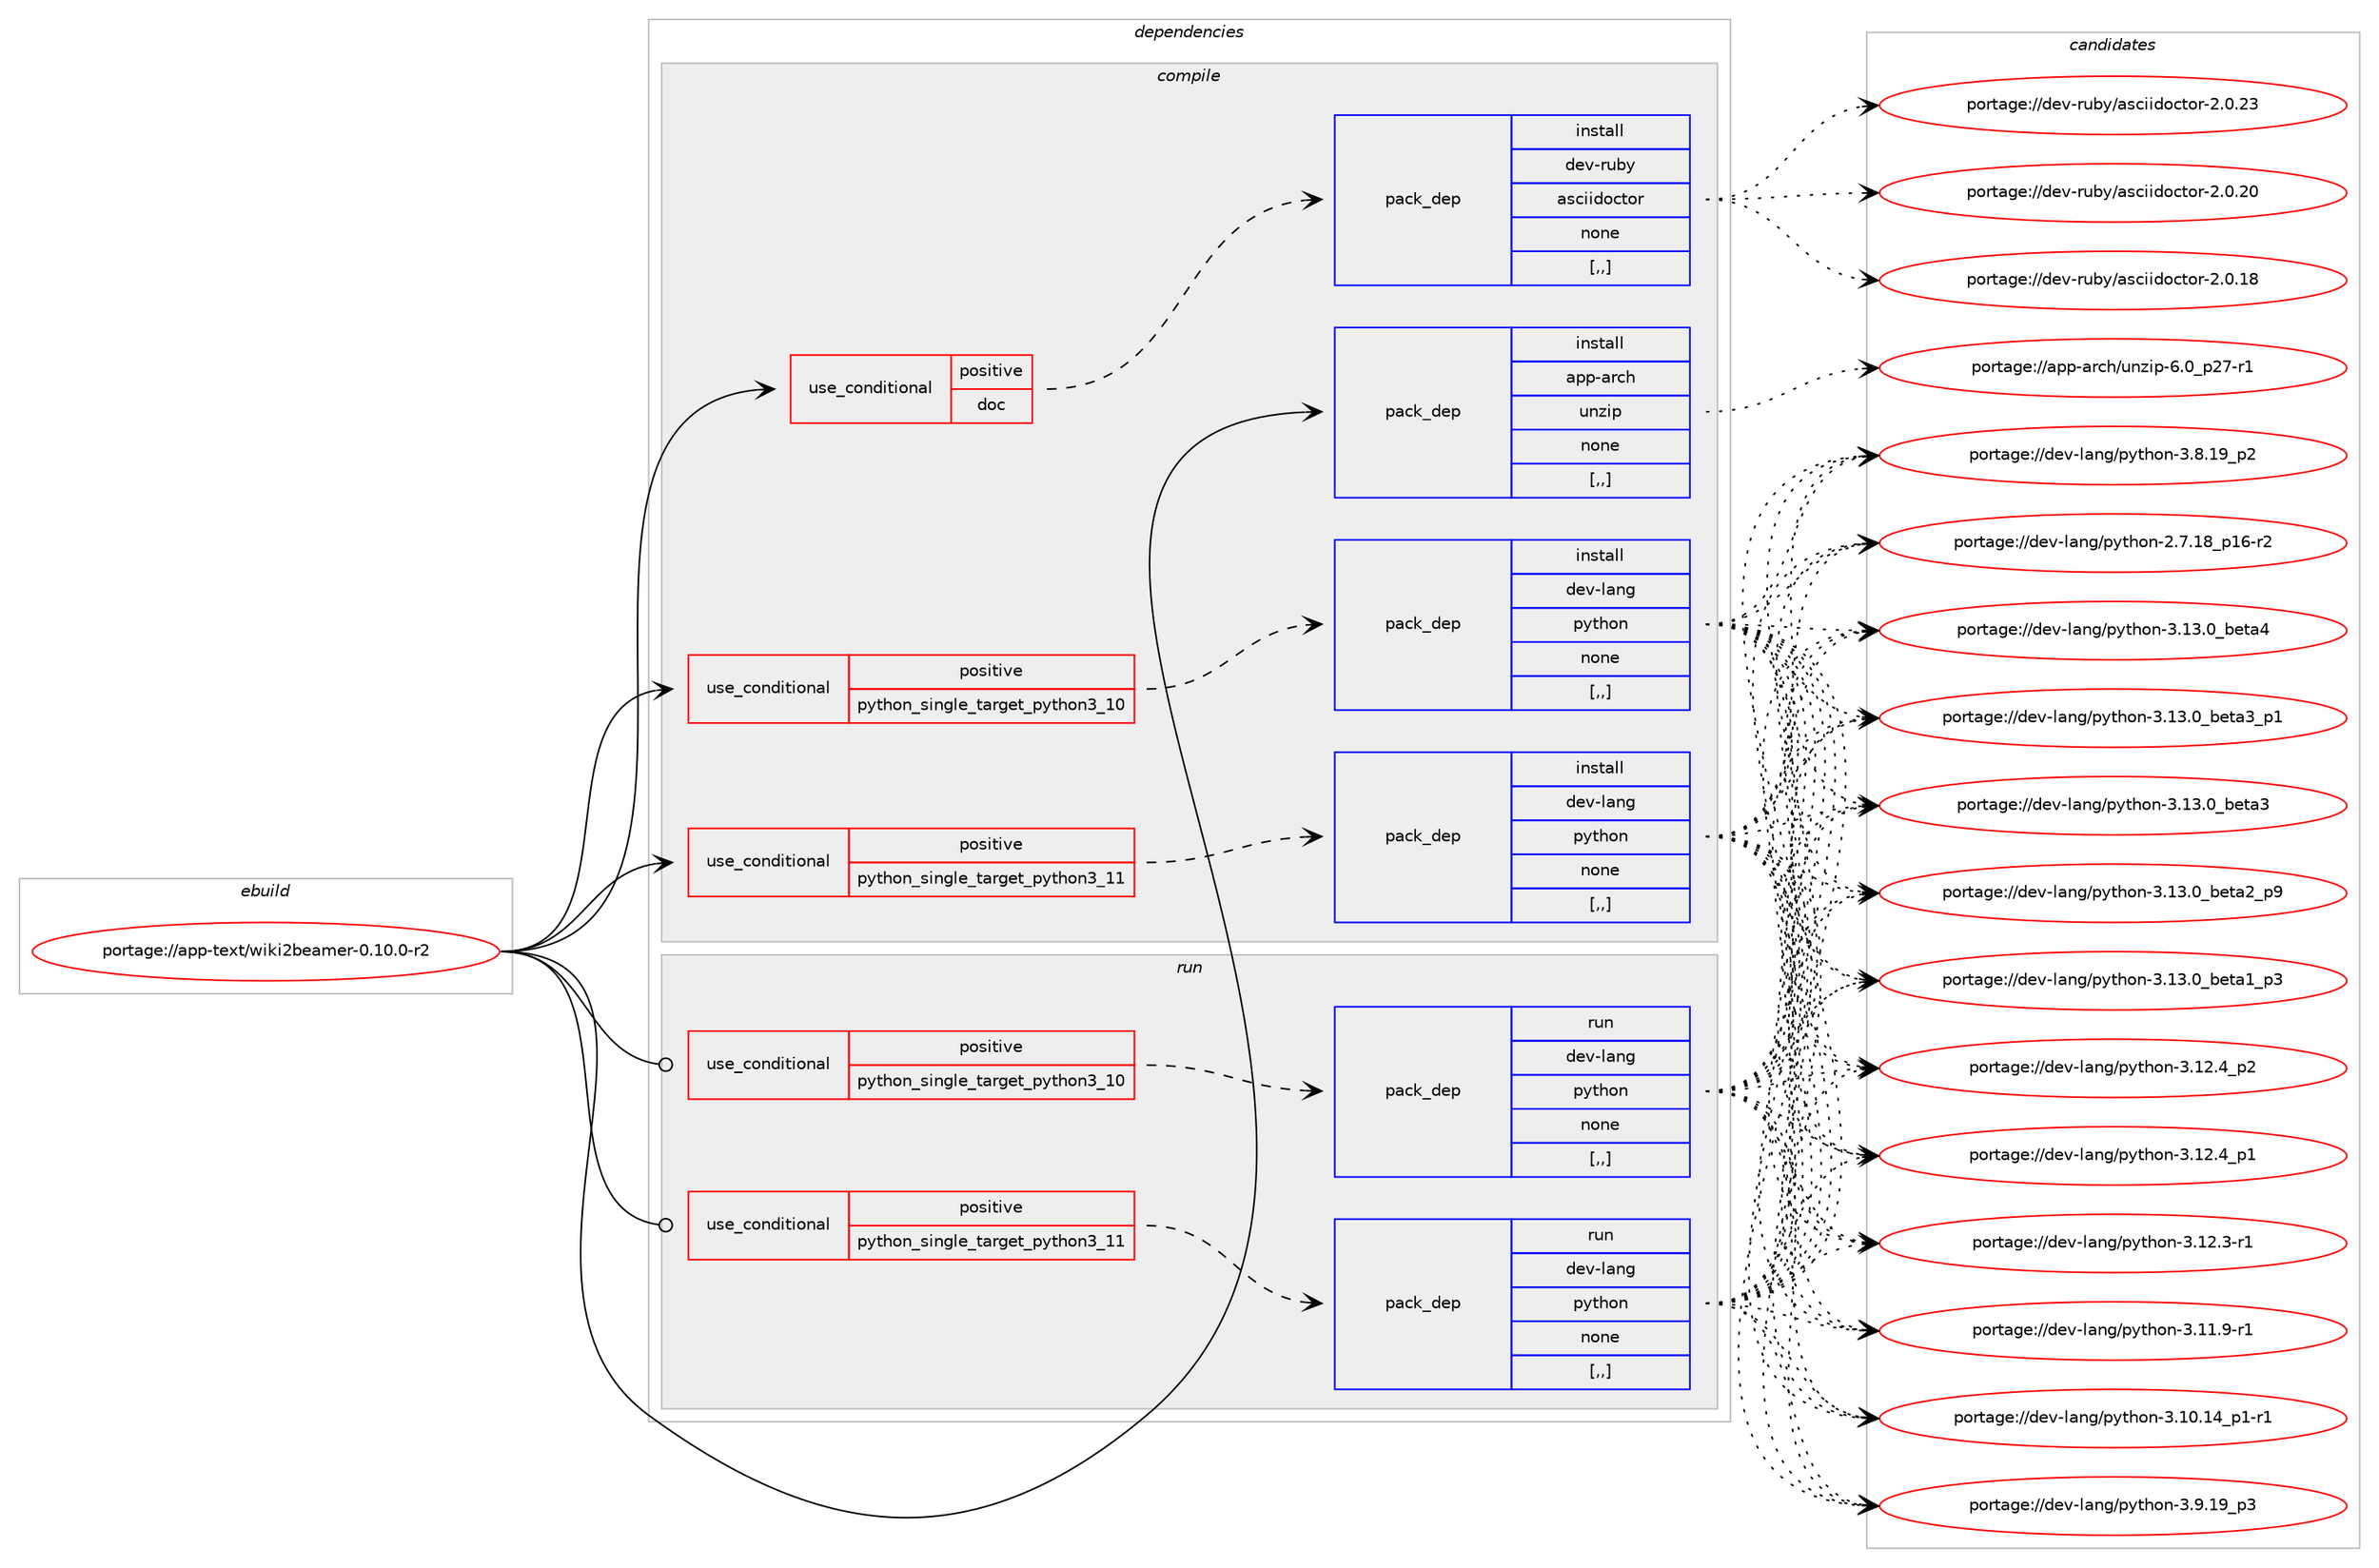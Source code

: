 digraph prolog {

# *************
# Graph options
# *************

newrank=true;
concentrate=true;
compound=true;
graph [rankdir=LR,fontname=Helvetica,fontsize=10,ranksep=1.5];#, ranksep=2.5, nodesep=0.2];
edge  [arrowhead=vee];
node  [fontname=Helvetica,fontsize=10];

# **********
# The ebuild
# **********

subgraph cluster_leftcol {
color=gray;
label=<<i>ebuild</i>>;
id [label="portage://app-text/wiki2beamer-0.10.0-r2", color=red, width=4, href="../app-text/wiki2beamer-0.10.0-r2.svg"];
}

# ****************
# The dependencies
# ****************

subgraph cluster_midcol {
color=gray;
label=<<i>dependencies</i>>;
subgraph cluster_compile {
fillcolor="#eeeeee";
style=filled;
label=<<i>compile</i>>;
subgraph cond16256 {
dependency60578 [label=<<TABLE BORDER="0" CELLBORDER="1" CELLSPACING="0" CELLPADDING="4"><TR><TD ROWSPAN="3" CELLPADDING="10">use_conditional</TD></TR><TR><TD>positive</TD></TR><TR><TD>doc</TD></TR></TABLE>>, shape=none, color=red];
subgraph pack43807 {
dependency60579 [label=<<TABLE BORDER="0" CELLBORDER="1" CELLSPACING="0" CELLPADDING="4" WIDTH="220"><TR><TD ROWSPAN="6" CELLPADDING="30">pack_dep</TD></TR><TR><TD WIDTH="110">install</TD></TR><TR><TD>dev-ruby</TD></TR><TR><TD>asciidoctor</TD></TR><TR><TD>none</TD></TR><TR><TD>[,,]</TD></TR></TABLE>>, shape=none, color=blue];
}
dependency60578:e -> dependency60579:w [weight=20,style="dashed",arrowhead="vee"];
}
id:e -> dependency60578:w [weight=20,style="solid",arrowhead="vee"];
subgraph cond16257 {
dependency60580 [label=<<TABLE BORDER="0" CELLBORDER="1" CELLSPACING="0" CELLPADDING="4"><TR><TD ROWSPAN="3" CELLPADDING="10">use_conditional</TD></TR><TR><TD>positive</TD></TR><TR><TD>python_single_target_python3_10</TD></TR></TABLE>>, shape=none, color=red];
subgraph pack43808 {
dependency60581 [label=<<TABLE BORDER="0" CELLBORDER="1" CELLSPACING="0" CELLPADDING="4" WIDTH="220"><TR><TD ROWSPAN="6" CELLPADDING="30">pack_dep</TD></TR><TR><TD WIDTH="110">install</TD></TR><TR><TD>dev-lang</TD></TR><TR><TD>python</TD></TR><TR><TD>none</TD></TR><TR><TD>[,,]</TD></TR></TABLE>>, shape=none, color=blue];
}
dependency60580:e -> dependency60581:w [weight=20,style="dashed",arrowhead="vee"];
}
id:e -> dependency60580:w [weight=20,style="solid",arrowhead="vee"];
subgraph cond16258 {
dependency60582 [label=<<TABLE BORDER="0" CELLBORDER="1" CELLSPACING="0" CELLPADDING="4"><TR><TD ROWSPAN="3" CELLPADDING="10">use_conditional</TD></TR><TR><TD>positive</TD></TR><TR><TD>python_single_target_python3_11</TD></TR></TABLE>>, shape=none, color=red];
subgraph pack43809 {
dependency60583 [label=<<TABLE BORDER="0" CELLBORDER="1" CELLSPACING="0" CELLPADDING="4" WIDTH="220"><TR><TD ROWSPAN="6" CELLPADDING="30">pack_dep</TD></TR><TR><TD WIDTH="110">install</TD></TR><TR><TD>dev-lang</TD></TR><TR><TD>python</TD></TR><TR><TD>none</TD></TR><TR><TD>[,,]</TD></TR></TABLE>>, shape=none, color=blue];
}
dependency60582:e -> dependency60583:w [weight=20,style="dashed",arrowhead="vee"];
}
id:e -> dependency60582:w [weight=20,style="solid",arrowhead="vee"];
subgraph pack43810 {
dependency60584 [label=<<TABLE BORDER="0" CELLBORDER="1" CELLSPACING="0" CELLPADDING="4" WIDTH="220"><TR><TD ROWSPAN="6" CELLPADDING="30">pack_dep</TD></TR><TR><TD WIDTH="110">install</TD></TR><TR><TD>app-arch</TD></TR><TR><TD>unzip</TD></TR><TR><TD>none</TD></TR><TR><TD>[,,]</TD></TR></TABLE>>, shape=none, color=blue];
}
id:e -> dependency60584:w [weight=20,style="solid",arrowhead="vee"];
}
subgraph cluster_compileandrun {
fillcolor="#eeeeee";
style=filled;
label=<<i>compile and run</i>>;
}
subgraph cluster_run {
fillcolor="#eeeeee";
style=filled;
label=<<i>run</i>>;
subgraph cond16259 {
dependency60585 [label=<<TABLE BORDER="0" CELLBORDER="1" CELLSPACING="0" CELLPADDING="4"><TR><TD ROWSPAN="3" CELLPADDING="10">use_conditional</TD></TR><TR><TD>positive</TD></TR><TR><TD>python_single_target_python3_10</TD></TR></TABLE>>, shape=none, color=red];
subgraph pack43811 {
dependency60586 [label=<<TABLE BORDER="0" CELLBORDER="1" CELLSPACING="0" CELLPADDING="4" WIDTH="220"><TR><TD ROWSPAN="6" CELLPADDING="30">pack_dep</TD></TR><TR><TD WIDTH="110">run</TD></TR><TR><TD>dev-lang</TD></TR><TR><TD>python</TD></TR><TR><TD>none</TD></TR><TR><TD>[,,]</TD></TR></TABLE>>, shape=none, color=blue];
}
dependency60585:e -> dependency60586:w [weight=20,style="dashed",arrowhead="vee"];
}
id:e -> dependency60585:w [weight=20,style="solid",arrowhead="odot"];
subgraph cond16260 {
dependency60587 [label=<<TABLE BORDER="0" CELLBORDER="1" CELLSPACING="0" CELLPADDING="4"><TR><TD ROWSPAN="3" CELLPADDING="10">use_conditional</TD></TR><TR><TD>positive</TD></TR><TR><TD>python_single_target_python3_11</TD></TR></TABLE>>, shape=none, color=red];
subgraph pack43812 {
dependency60588 [label=<<TABLE BORDER="0" CELLBORDER="1" CELLSPACING="0" CELLPADDING="4" WIDTH="220"><TR><TD ROWSPAN="6" CELLPADDING="30">pack_dep</TD></TR><TR><TD WIDTH="110">run</TD></TR><TR><TD>dev-lang</TD></TR><TR><TD>python</TD></TR><TR><TD>none</TD></TR><TR><TD>[,,]</TD></TR></TABLE>>, shape=none, color=blue];
}
dependency60587:e -> dependency60588:w [weight=20,style="dashed",arrowhead="vee"];
}
id:e -> dependency60587:w [weight=20,style="solid",arrowhead="odot"];
}
}

# **************
# The candidates
# **************

subgraph cluster_choices {
rank=same;
color=gray;
label=<<i>candidates</i>>;

subgraph choice43807 {
color=black;
nodesep=1;
choice10010111845114117981214797115991051051001119911611111445504648465051 [label="portage://dev-ruby/asciidoctor-2.0.23", color=red, width=4,href="../dev-ruby/asciidoctor-2.0.23.svg"];
choice10010111845114117981214797115991051051001119911611111445504648465048 [label="portage://dev-ruby/asciidoctor-2.0.20", color=red, width=4,href="../dev-ruby/asciidoctor-2.0.20.svg"];
choice10010111845114117981214797115991051051001119911611111445504648464956 [label="portage://dev-ruby/asciidoctor-2.0.18", color=red, width=4,href="../dev-ruby/asciidoctor-2.0.18.svg"];
dependency60579:e -> choice10010111845114117981214797115991051051001119911611111445504648465051:w [style=dotted,weight="100"];
dependency60579:e -> choice10010111845114117981214797115991051051001119911611111445504648465048:w [style=dotted,weight="100"];
dependency60579:e -> choice10010111845114117981214797115991051051001119911611111445504648464956:w [style=dotted,weight="100"];
}
subgraph choice43808 {
color=black;
nodesep=1;
choice1001011184510897110103471121211161041111104551464951464895981011169752 [label="portage://dev-lang/python-3.13.0_beta4", color=red, width=4,href="../dev-lang/python-3.13.0_beta4.svg"];
choice10010111845108971101034711212111610411111045514649514648959810111697519511249 [label="portage://dev-lang/python-3.13.0_beta3_p1", color=red, width=4,href="../dev-lang/python-3.13.0_beta3_p1.svg"];
choice1001011184510897110103471121211161041111104551464951464895981011169751 [label="portage://dev-lang/python-3.13.0_beta3", color=red, width=4,href="../dev-lang/python-3.13.0_beta3.svg"];
choice10010111845108971101034711212111610411111045514649514648959810111697509511257 [label="portage://dev-lang/python-3.13.0_beta2_p9", color=red, width=4,href="../dev-lang/python-3.13.0_beta2_p9.svg"];
choice10010111845108971101034711212111610411111045514649514648959810111697499511251 [label="portage://dev-lang/python-3.13.0_beta1_p3", color=red, width=4,href="../dev-lang/python-3.13.0_beta1_p3.svg"];
choice100101118451089711010347112121116104111110455146495046529511250 [label="portage://dev-lang/python-3.12.4_p2", color=red, width=4,href="../dev-lang/python-3.12.4_p2.svg"];
choice100101118451089711010347112121116104111110455146495046529511249 [label="portage://dev-lang/python-3.12.4_p1", color=red, width=4,href="../dev-lang/python-3.12.4_p1.svg"];
choice100101118451089711010347112121116104111110455146495046514511449 [label="portage://dev-lang/python-3.12.3-r1", color=red, width=4,href="../dev-lang/python-3.12.3-r1.svg"];
choice100101118451089711010347112121116104111110455146494946574511449 [label="portage://dev-lang/python-3.11.9-r1", color=red, width=4,href="../dev-lang/python-3.11.9-r1.svg"];
choice100101118451089711010347112121116104111110455146494846495295112494511449 [label="portage://dev-lang/python-3.10.14_p1-r1", color=red, width=4,href="../dev-lang/python-3.10.14_p1-r1.svg"];
choice100101118451089711010347112121116104111110455146574649579511251 [label="portage://dev-lang/python-3.9.19_p3", color=red, width=4,href="../dev-lang/python-3.9.19_p3.svg"];
choice100101118451089711010347112121116104111110455146564649579511250 [label="portage://dev-lang/python-3.8.19_p2", color=red, width=4,href="../dev-lang/python-3.8.19_p2.svg"];
choice100101118451089711010347112121116104111110455046554649569511249544511450 [label="portage://dev-lang/python-2.7.18_p16-r2", color=red, width=4,href="../dev-lang/python-2.7.18_p16-r2.svg"];
dependency60581:e -> choice1001011184510897110103471121211161041111104551464951464895981011169752:w [style=dotted,weight="100"];
dependency60581:e -> choice10010111845108971101034711212111610411111045514649514648959810111697519511249:w [style=dotted,weight="100"];
dependency60581:e -> choice1001011184510897110103471121211161041111104551464951464895981011169751:w [style=dotted,weight="100"];
dependency60581:e -> choice10010111845108971101034711212111610411111045514649514648959810111697509511257:w [style=dotted,weight="100"];
dependency60581:e -> choice10010111845108971101034711212111610411111045514649514648959810111697499511251:w [style=dotted,weight="100"];
dependency60581:e -> choice100101118451089711010347112121116104111110455146495046529511250:w [style=dotted,weight="100"];
dependency60581:e -> choice100101118451089711010347112121116104111110455146495046529511249:w [style=dotted,weight="100"];
dependency60581:e -> choice100101118451089711010347112121116104111110455146495046514511449:w [style=dotted,weight="100"];
dependency60581:e -> choice100101118451089711010347112121116104111110455146494946574511449:w [style=dotted,weight="100"];
dependency60581:e -> choice100101118451089711010347112121116104111110455146494846495295112494511449:w [style=dotted,weight="100"];
dependency60581:e -> choice100101118451089711010347112121116104111110455146574649579511251:w [style=dotted,weight="100"];
dependency60581:e -> choice100101118451089711010347112121116104111110455146564649579511250:w [style=dotted,weight="100"];
dependency60581:e -> choice100101118451089711010347112121116104111110455046554649569511249544511450:w [style=dotted,weight="100"];
}
subgraph choice43809 {
color=black;
nodesep=1;
choice1001011184510897110103471121211161041111104551464951464895981011169752 [label="portage://dev-lang/python-3.13.0_beta4", color=red, width=4,href="../dev-lang/python-3.13.0_beta4.svg"];
choice10010111845108971101034711212111610411111045514649514648959810111697519511249 [label="portage://dev-lang/python-3.13.0_beta3_p1", color=red, width=4,href="../dev-lang/python-3.13.0_beta3_p1.svg"];
choice1001011184510897110103471121211161041111104551464951464895981011169751 [label="portage://dev-lang/python-3.13.0_beta3", color=red, width=4,href="../dev-lang/python-3.13.0_beta3.svg"];
choice10010111845108971101034711212111610411111045514649514648959810111697509511257 [label="portage://dev-lang/python-3.13.0_beta2_p9", color=red, width=4,href="../dev-lang/python-3.13.0_beta2_p9.svg"];
choice10010111845108971101034711212111610411111045514649514648959810111697499511251 [label="portage://dev-lang/python-3.13.0_beta1_p3", color=red, width=4,href="../dev-lang/python-3.13.0_beta1_p3.svg"];
choice100101118451089711010347112121116104111110455146495046529511250 [label="portage://dev-lang/python-3.12.4_p2", color=red, width=4,href="../dev-lang/python-3.12.4_p2.svg"];
choice100101118451089711010347112121116104111110455146495046529511249 [label="portage://dev-lang/python-3.12.4_p1", color=red, width=4,href="../dev-lang/python-3.12.4_p1.svg"];
choice100101118451089711010347112121116104111110455146495046514511449 [label="portage://dev-lang/python-3.12.3-r1", color=red, width=4,href="../dev-lang/python-3.12.3-r1.svg"];
choice100101118451089711010347112121116104111110455146494946574511449 [label="portage://dev-lang/python-3.11.9-r1", color=red, width=4,href="../dev-lang/python-3.11.9-r1.svg"];
choice100101118451089711010347112121116104111110455146494846495295112494511449 [label="portage://dev-lang/python-3.10.14_p1-r1", color=red, width=4,href="../dev-lang/python-3.10.14_p1-r1.svg"];
choice100101118451089711010347112121116104111110455146574649579511251 [label="portage://dev-lang/python-3.9.19_p3", color=red, width=4,href="../dev-lang/python-3.9.19_p3.svg"];
choice100101118451089711010347112121116104111110455146564649579511250 [label="portage://dev-lang/python-3.8.19_p2", color=red, width=4,href="../dev-lang/python-3.8.19_p2.svg"];
choice100101118451089711010347112121116104111110455046554649569511249544511450 [label="portage://dev-lang/python-2.7.18_p16-r2", color=red, width=4,href="../dev-lang/python-2.7.18_p16-r2.svg"];
dependency60583:e -> choice1001011184510897110103471121211161041111104551464951464895981011169752:w [style=dotted,weight="100"];
dependency60583:e -> choice10010111845108971101034711212111610411111045514649514648959810111697519511249:w [style=dotted,weight="100"];
dependency60583:e -> choice1001011184510897110103471121211161041111104551464951464895981011169751:w [style=dotted,weight="100"];
dependency60583:e -> choice10010111845108971101034711212111610411111045514649514648959810111697509511257:w [style=dotted,weight="100"];
dependency60583:e -> choice10010111845108971101034711212111610411111045514649514648959810111697499511251:w [style=dotted,weight="100"];
dependency60583:e -> choice100101118451089711010347112121116104111110455146495046529511250:w [style=dotted,weight="100"];
dependency60583:e -> choice100101118451089711010347112121116104111110455146495046529511249:w [style=dotted,weight="100"];
dependency60583:e -> choice100101118451089711010347112121116104111110455146495046514511449:w [style=dotted,weight="100"];
dependency60583:e -> choice100101118451089711010347112121116104111110455146494946574511449:w [style=dotted,weight="100"];
dependency60583:e -> choice100101118451089711010347112121116104111110455146494846495295112494511449:w [style=dotted,weight="100"];
dependency60583:e -> choice100101118451089711010347112121116104111110455146574649579511251:w [style=dotted,weight="100"];
dependency60583:e -> choice100101118451089711010347112121116104111110455146564649579511250:w [style=dotted,weight="100"];
dependency60583:e -> choice100101118451089711010347112121116104111110455046554649569511249544511450:w [style=dotted,weight="100"];
}
subgraph choice43810 {
color=black;
nodesep=1;
choice9711211245971149910447117110122105112455446489511250554511449 [label="portage://app-arch/unzip-6.0_p27-r1", color=red, width=4,href="../app-arch/unzip-6.0_p27-r1.svg"];
dependency60584:e -> choice9711211245971149910447117110122105112455446489511250554511449:w [style=dotted,weight="100"];
}
subgraph choice43811 {
color=black;
nodesep=1;
choice1001011184510897110103471121211161041111104551464951464895981011169752 [label="portage://dev-lang/python-3.13.0_beta4", color=red, width=4,href="../dev-lang/python-3.13.0_beta4.svg"];
choice10010111845108971101034711212111610411111045514649514648959810111697519511249 [label="portage://dev-lang/python-3.13.0_beta3_p1", color=red, width=4,href="../dev-lang/python-3.13.0_beta3_p1.svg"];
choice1001011184510897110103471121211161041111104551464951464895981011169751 [label="portage://dev-lang/python-3.13.0_beta3", color=red, width=4,href="../dev-lang/python-3.13.0_beta3.svg"];
choice10010111845108971101034711212111610411111045514649514648959810111697509511257 [label="portage://dev-lang/python-3.13.0_beta2_p9", color=red, width=4,href="../dev-lang/python-3.13.0_beta2_p9.svg"];
choice10010111845108971101034711212111610411111045514649514648959810111697499511251 [label="portage://dev-lang/python-3.13.0_beta1_p3", color=red, width=4,href="../dev-lang/python-3.13.0_beta1_p3.svg"];
choice100101118451089711010347112121116104111110455146495046529511250 [label="portage://dev-lang/python-3.12.4_p2", color=red, width=4,href="../dev-lang/python-3.12.4_p2.svg"];
choice100101118451089711010347112121116104111110455146495046529511249 [label="portage://dev-lang/python-3.12.4_p1", color=red, width=4,href="../dev-lang/python-3.12.4_p1.svg"];
choice100101118451089711010347112121116104111110455146495046514511449 [label="portage://dev-lang/python-3.12.3-r1", color=red, width=4,href="../dev-lang/python-3.12.3-r1.svg"];
choice100101118451089711010347112121116104111110455146494946574511449 [label="portage://dev-lang/python-3.11.9-r1", color=red, width=4,href="../dev-lang/python-3.11.9-r1.svg"];
choice100101118451089711010347112121116104111110455146494846495295112494511449 [label="portage://dev-lang/python-3.10.14_p1-r1", color=red, width=4,href="../dev-lang/python-3.10.14_p1-r1.svg"];
choice100101118451089711010347112121116104111110455146574649579511251 [label="portage://dev-lang/python-3.9.19_p3", color=red, width=4,href="../dev-lang/python-3.9.19_p3.svg"];
choice100101118451089711010347112121116104111110455146564649579511250 [label="portage://dev-lang/python-3.8.19_p2", color=red, width=4,href="../dev-lang/python-3.8.19_p2.svg"];
choice100101118451089711010347112121116104111110455046554649569511249544511450 [label="portage://dev-lang/python-2.7.18_p16-r2", color=red, width=4,href="../dev-lang/python-2.7.18_p16-r2.svg"];
dependency60586:e -> choice1001011184510897110103471121211161041111104551464951464895981011169752:w [style=dotted,weight="100"];
dependency60586:e -> choice10010111845108971101034711212111610411111045514649514648959810111697519511249:w [style=dotted,weight="100"];
dependency60586:e -> choice1001011184510897110103471121211161041111104551464951464895981011169751:w [style=dotted,weight="100"];
dependency60586:e -> choice10010111845108971101034711212111610411111045514649514648959810111697509511257:w [style=dotted,weight="100"];
dependency60586:e -> choice10010111845108971101034711212111610411111045514649514648959810111697499511251:w [style=dotted,weight="100"];
dependency60586:e -> choice100101118451089711010347112121116104111110455146495046529511250:w [style=dotted,weight="100"];
dependency60586:e -> choice100101118451089711010347112121116104111110455146495046529511249:w [style=dotted,weight="100"];
dependency60586:e -> choice100101118451089711010347112121116104111110455146495046514511449:w [style=dotted,weight="100"];
dependency60586:e -> choice100101118451089711010347112121116104111110455146494946574511449:w [style=dotted,weight="100"];
dependency60586:e -> choice100101118451089711010347112121116104111110455146494846495295112494511449:w [style=dotted,weight="100"];
dependency60586:e -> choice100101118451089711010347112121116104111110455146574649579511251:w [style=dotted,weight="100"];
dependency60586:e -> choice100101118451089711010347112121116104111110455146564649579511250:w [style=dotted,weight="100"];
dependency60586:e -> choice100101118451089711010347112121116104111110455046554649569511249544511450:w [style=dotted,weight="100"];
}
subgraph choice43812 {
color=black;
nodesep=1;
choice1001011184510897110103471121211161041111104551464951464895981011169752 [label="portage://dev-lang/python-3.13.0_beta4", color=red, width=4,href="../dev-lang/python-3.13.0_beta4.svg"];
choice10010111845108971101034711212111610411111045514649514648959810111697519511249 [label="portage://dev-lang/python-3.13.0_beta3_p1", color=red, width=4,href="../dev-lang/python-3.13.0_beta3_p1.svg"];
choice1001011184510897110103471121211161041111104551464951464895981011169751 [label="portage://dev-lang/python-3.13.0_beta3", color=red, width=4,href="../dev-lang/python-3.13.0_beta3.svg"];
choice10010111845108971101034711212111610411111045514649514648959810111697509511257 [label="portage://dev-lang/python-3.13.0_beta2_p9", color=red, width=4,href="../dev-lang/python-3.13.0_beta2_p9.svg"];
choice10010111845108971101034711212111610411111045514649514648959810111697499511251 [label="portage://dev-lang/python-3.13.0_beta1_p3", color=red, width=4,href="../dev-lang/python-3.13.0_beta1_p3.svg"];
choice100101118451089711010347112121116104111110455146495046529511250 [label="portage://dev-lang/python-3.12.4_p2", color=red, width=4,href="../dev-lang/python-3.12.4_p2.svg"];
choice100101118451089711010347112121116104111110455146495046529511249 [label="portage://dev-lang/python-3.12.4_p1", color=red, width=4,href="../dev-lang/python-3.12.4_p1.svg"];
choice100101118451089711010347112121116104111110455146495046514511449 [label="portage://dev-lang/python-3.12.3-r1", color=red, width=4,href="../dev-lang/python-3.12.3-r1.svg"];
choice100101118451089711010347112121116104111110455146494946574511449 [label="portage://dev-lang/python-3.11.9-r1", color=red, width=4,href="../dev-lang/python-3.11.9-r1.svg"];
choice100101118451089711010347112121116104111110455146494846495295112494511449 [label="portage://dev-lang/python-3.10.14_p1-r1", color=red, width=4,href="../dev-lang/python-3.10.14_p1-r1.svg"];
choice100101118451089711010347112121116104111110455146574649579511251 [label="portage://dev-lang/python-3.9.19_p3", color=red, width=4,href="../dev-lang/python-3.9.19_p3.svg"];
choice100101118451089711010347112121116104111110455146564649579511250 [label="portage://dev-lang/python-3.8.19_p2", color=red, width=4,href="../dev-lang/python-3.8.19_p2.svg"];
choice100101118451089711010347112121116104111110455046554649569511249544511450 [label="portage://dev-lang/python-2.7.18_p16-r2", color=red, width=4,href="../dev-lang/python-2.7.18_p16-r2.svg"];
dependency60588:e -> choice1001011184510897110103471121211161041111104551464951464895981011169752:w [style=dotted,weight="100"];
dependency60588:e -> choice10010111845108971101034711212111610411111045514649514648959810111697519511249:w [style=dotted,weight="100"];
dependency60588:e -> choice1001011184510897110103471121211161041111104551464951464895981011169751:w [style=dotted,weight="100"];
dependency60588:e -> choice10010111845108971101034711212111610411111045514649514648959810111697509511257:w [style=dotted,weight="100"];
dependency60588:e -> choice10010111845108971101034711212111610411111045514649514648959810111697499511251:w [style=dotted,weight="100"];
dependency60588:e -> choice100101118451089711010347112121116104111110455146495046529511250:w [style=dotted,weight="100"];
dependency60588:e -> choice100101118451089711010347112121116104111110455146495046529511249:w [style=dotted,weight="100"];
dependency60588:e -> choice100101118451089711010347112121116104111110455146495046514511449:w [style=dotted,weight="100"];
dependency60588:e -> choice100101118451089711010347112121116104111110455146494946574511449:w [style=dotted,weight="100"];
dependency60588:e -> choice100101118451089711010347112121116104111110455146494846495295112494511449:w [style=dotted,weight="100"];
dependency60588:e -> choice100101118451089711010347112121116104111110455146574649579511251:w [style=dotted,weight="100"];
dependency60588:e -> choice100101118451089711010347112121116104111110455146564649579511250:w [style=dotted,weight="100"];
dependency60588:e -> choice100101118451089711010347112121116104111110455046554649569511249544511450:w [style=dotted,weight="100"];
}
}

}
